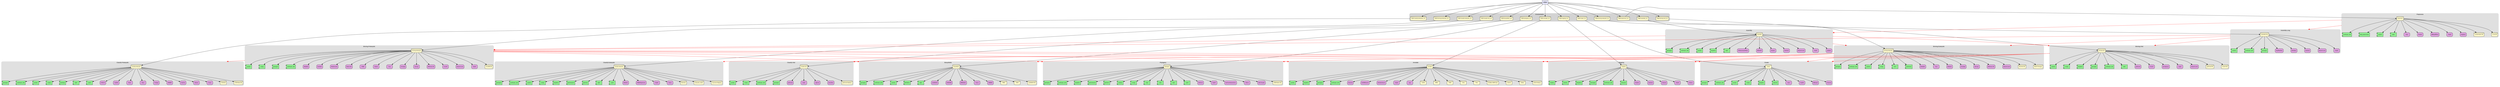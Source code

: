 digraph VEBA_Dependencies {
    // Graph styling
    rankdir=TB;  // Top to bottom direction for hierarchical layout
    splines=true;
    overlap=false;
    nodesep=0.9;
    ranksep=1.5;
    fontname="Arial";
    fontsize=12;
    compound=true;  // Enable connections to and from clusters
    
    // Node styling
    node [fontname="Arial", fontsize=10, style=filled];
    
    // VEBA main node
    node [shape=box, fillcolor="#E6E6FA", style=filled, fontsize=14]
    VEBA [label="VEBA"];
    
    // Environment nodes styling
    node [shape=ellipse, fillcolor="#FFD580", style=filled, fontsize=12] // Orange
    
    // Module nodes styling
    node [shape=box, fillcolor="#A7C7E7", style=filled, fontsize=10] // Blue
    
    // Python libraries styling
    node [shape=component, fillcolor="#90EE90", style=filled, fontsize=9] // Light green
    
    // External tools styling
    node [shape=box, style="rounded,filled", fillcolor="#DDA0DD", fontsize=9] // Purple
    
    // Databases styling
    node [shape=cylinder, fillcolor="#FFFACD", style=filled, fontsize=9] // Yellow
    
    // Define subgraphs for better organization
    
    // VEBA as main node
    VEBA;
    
    // Define environments as clusters connected to VEBA
    subgraph cluster_environments {
        label="Environments";
        style="rounded,filled";
        color=lightgrey;
        
        VEBA_annotate_env [label="VEBA-annotate_env"];
        VEBA_assembly_env [label="VEBA-assembly_env"];
        VEBA_preprocess_env [label="VEBA-preprocess_env"];
        VEBA_binning_prokaryotic_env [label="VEBA-binning-prokaryotic_env"];
        VEBA_binning_eukaryotic_env [label="VEBA-binning-eukaryotic_env"];
        VEBA_binning_viral_env [label="VEBA-binning-viral_env"];
        VEBA_classify_prokaryotic_env [label="VEBA-classify-prokaryotic_env"];
        VEBA_classify_eukaryotic_env [label="VEBA-classify-eukaryotic_env"];
        VEBA_classify_viral_env [label="VEBA-classify-viral_env"];
        VEBA_mapping_env [label="VEBA-mapping_env"];
        VEBA_cluster_env [label="VEBA-cluster_env"];
        VEBA_biosynthetic_env [label="VEBA-biosynthetic_env"];
        VEBA_phylogeny_env [label="VEBA-phylogeny_env"];
    }
    
    // Connect VEBA to all environments
    VEBA -> VEBA_annotate_env;
    VEBA -> VEBA_assembly_env;
    VEBA -> VEBA_preprocess_env;
    VEBA -> VEBA_binning_prokaryotic_env;
    VEBA -> VEBA_binning_eukaryotic_env;
    VEBA -> VEBA_binning_viral_env;
    VEBA -> VEBA_classify_prokaryotic_env;
    VEBA -> VEBA_classify_eukaryotic_env;
    VEBA -> VEBA_classify_viral_env;
    VEBA -> VEBA_mapping_env;
    VEBA -> VEBA_cluster_env;
    VEBA -> VEBA_biosynthetic_env;
    VEBA -> VEBA_phylogeny_env;
    
    // Define modules and connect to environments
    
    // Preprocess module
    subgraph cluster_preprocess {
        label="Preprocess";
        style="filled,rounded";
        color="#E0E0E0";
        node [style=filled];
        
        preprocess [label="preprocess"];
        
        // Python libraries for preprocess
        {
            rank=same;
            node [shape=component, fillcolor="#90EE90"];
            preprocess_soothsayer_utils [label="soothsayer_utils"];
            preprocess_fastq_preprocessor [label="fastq_preprocessor"];
            preprocess_pandas [label="pandas"];
            preprocess_tqdm [label="tqdm"];
        }
        
        // External tools for preprocess
        {
            rank=same;
            node [shape=box, style="rounded,filled", fillcolor="#DDA0DD"];
            preprocess_fastp [label="fastp"];
            preprocess_bowtie2 [label="Bowtie2"];
            preprocess_bbmap [label="BBMap/BBDuk"];
            preprocess_seqkit [label="SeqKit"];
            preprocess_kingfisher [label="Kingfisher"];
        }
        
        // Databases for preprocess
        {
            rank=same;
            node [shape=cylinder, fillcolor="#FFFACD"];
            preprocess_contamination_db [label="Contamination DB"];
            preprocess_kmer_db [label="K-mer DB"];
        }
        
        // Connect module to its dependencies
        preprocess -> {preprocess_soothsayer_utils preprocess_fastq_preprocessor preprocess_pandas preprocess_tqdm};
        preprocess -> {preprocess_fastp preprocess_bowtie2 preprocess_bbmap preprocess_seqkit preprocess_kingfisher};
        preprocess -> {preprocess_contamination_db preprocess_kmer_db};
    }
    
    // Assembly module
    subgraph cluster_assembly {
        label="Assembly";
        style="filled,rounded";
        color="#E0E0E0";
        node [style=filled];
        
        assembly [label="assembly"];
        
        // Python libraries for assembly
        {
            rank=same;
            node [shape=component, fillcolor="#90EE90"];
            assembly_genopype [label="genopype"];
            assembly_soothsayer_utils [label="soothsayer_utils"];
            assembly_pandas [label="pandas"];
            assembly_biopython [label="biopython"];
            assembly_tqdm [label="tqdm"];
        }
        
        // External tools for assembly
        {
            rank=same;
            node [shape=box, style="rounded,filled", fillcolor="#DDA0DD"];
            assembly_spades [label="SPAdes/metaSPAdes"];
            assembly_megahit [label="MEGAHIT"];
            assembly_bowtie2 [label="Bowtie2"];
            assembly_samtools [label="Samtools"];
            assembly_featureCounts [label="featureCounts"];
            assembly_seqkit [label="SeqKit"];
            assembly_gfastats [label="gfastats"];
        }
        
        // Connect module to its dependencies
        assembly -> {assembly_genopype assembly_soothsayer_utils assembly_pandas assembly_biopython assembly_tqdm};
        assembly -> {assembly_spades assembly_megahit assembly_bowtie2 assembly_samtools assembly_featureCounts assembly_seqkit assembly_gfastats};
    }
    
    // Assembly-long module
    subgraph cluster_assembly_long {
        label="Assembly-Long";
        style="filled,rounded";
        color="#E0E0E0";
        node [style=filled];
        
        assembly_long [label="assembly-long"];
        
        // Python libraries for assembly-long
        {
            rank=same;
            node [shape=component, fillcolor="#90EE90"];
            assembly_long_pandas [label="pandas"];
            assembly_long_soothsayer_utils [label="soothsayer_utils"];
            assembly_long_genopype [label="genopype"];
        }
        
        // External tools for assembly-long
        {
            rank=same;
            node [shape=box, style="rounded,filled", fillcolor="#DDA0DD"];
            assembly_long_flye [label="Flye/MetaFlye"];
            assembly_long_minimap2 [label="MiniMap2"];
            assembly_long_samtools [label="Samtools"];
            assembly_long_featureCounts [label="featureCounts"];
            assembly_long_seqkit [label="SeqKit"];
        }
        
        // Connect module to its dependencies
        assembly_long -> {assembly_long_pandas assembly_long_soothsayer_utils assembly_long_genopype};
        assembly_long -> {assembly_long_flye assembly_long_minimap2 assembly_long_samtools assembly_long_featureCounts assembly_long_seqkit};
    }
    
    // Binning-prokaryotic module
    subgraph cluster_binning_prokaryotic {
        label="Binning-Prokaryotic";
        style="filled,rounded";
        color="#E0E0E0";
        node [style=filled];
        
        binning_prokaryotic [label="binning-prokaryotic"];
        
        // Python libraries for binning-prokaryotic
        {
            rank=same;
            node [shape=component, fillcolor="#90EE90"];
            binning_prokaryotic_pandas [label="pandas"];
            binning_prokaryotic_numpy [label="numpy"];
            binning_prokaryotic_genopype [label="genopype"];
            binning_prokaryotic_soothsayer_utils [label="soothsayer_utils"];
        }
        
        // External tools for binning-prokaryotic
        {
            rank=same;
            node [shape=box, style="rounded,filled", fillcolor="#DDA0DD"];
            binning_prokaryotic_metabat2 [label="MetaBat2"];
            binning_prokaryotic_semiBin2 [label="SemiBin2"];
            binning_prokaryotic_metadecoder [label="MetaDecoder"];
            binning_prokaryotic_metacoag [label="MetaCoAG"];
            binning_prokaryotic_vamb [label="VAMB"];
            binning_prokaryotic_binette [label="Binette"];
            binning_prokaryotic_tiara [label="Tiara"];
            binning_prokaryotic_pyrodigal [label="Pyrodigal"];
            binning_prokaryotic_barrnap [label="barrnap"];
            binning_prokaryotic_trnascan [label="tRNAscan-SE"];
            binning_prokaryotic_coverm [label="CoverM"];
            binning_prokaryotic_featureCounts [label="featureCounts"];
            binning_prokaryotic_seqkit [label="SeqKit"];
        }
        
        // Databases for binning-prokaryotic
        {
            rank=same;
            node [shape=cylinder, fillcolor="#FFFACD"];
            binning_prokaryotic_checkm2_db [label="CheckM2 DB"];
        }
        
        // Connect module to its dependencies
        binning_prokaryotic -> {binning_prokaryotic_pandas binning_prokaryotic_numpy binning_prokaryotic_genopype binning_prokaryotic_soothsayer_utils};
        binning_prokaryotic -> {binning_prokaryotic_metabat2 binning_prokaryotic_semiBin2 binning_prokaryotic_metadecoder binning_prokaryotic_metacoag binning_prokaryotic_vamb binning_prokaryotic_binette binning_prokaryotic_tiara binning_prokaryotic_pyrodigal binning_prokaryotic_barrnap binning_prokaryotic_trnascan binning_prokaryotic_coverm binning_prokaryotic_featureCounts binning_prokaryotic_seqkit};
        binning_prokaryotic -> {binning_prokaryotic_checkm2_db};
    }
    
    // Binning-eukaryotic module
    subgraph cluster_binning_eukaryotic {
        label="Binning-Eukaryotic";
        style="filled,rounded";
        color="#E0E0E0";
        node [style=filled];
        
        binning_eukaryotic [label="binning-eukaryotic"];
        
        // Python libraries for binning-eukaryotic
        {
            rank=same;
            node [shape=component, fillcolor="#90EE90"];
            binning_eukaryotic_genopype [label="genopype"];
            binning_eukaryotic_soothsayer_utils [label="soothsayer_utils"];
            binning_eukaryotic_pandas [label="pandas"];
            binning_eukaryotic_numpy [label="numpy"];
            binning_eukaryotic_torch [label="torch"];
            binning_eukaryotic_sklearn [label="scikit-learn"];
        }
        
        // External tools for binning-eukaryotic
        {
            rank=same;
            node [shape=box, style="rounded,filled", fillcolor="#DDA0DD"];
            binning_eukaryotic_metabat2 [label="MetaBat2"];
            binning_eukaryotic_tiara [label="Tiara"];
            binning_eukaryotic_metaeuk [label="MetaEuk"];
            binning_eukaryotic_pyrodigal [label="Pyrodigal"];
            binning_eukaryotic_barrnap [label="Barrnap"];
            binning_eukaryotic_trnascan [label="tRNAscan-SE"];
            binning_eukaryotic_featureCounts [label="featureCounts"];
        }
        
        // Databases for binning-eukaryotic
        {
            rank=same;
            node [shape=cylinder, fillcolor="#FFFACD"];
            binning_eukaryotic_microeuk_db [label="MicroEuk DB"];
            binning_eukaryotic_busco_db [label="BUSCO lineages"];
        }
        
        // Connect module to its dependencies
        binning_eukaryotic -> {binning_eukaryotic_genopype binning_eukaryotic_soothsayer_utils binning_eukaryotic_pandas binning_eukaryotic_numpy binning_eukaryotic_torch binning_eukaryotic_sklearn};
        binning_eukaryotic -> {binning_eukaryotic_metabat2 binning_eukaryotic_tiara binning_eukaryotic_metaeuk binning_eukaryotic_pyrodigal binning_eukaryotic_barrnap binning_eukaryotic_trnascan binning_eukaryotic_featureCounts};
        binning_eukaryotic -> {binning_eukaryotic_microeuk_db binning_eukaryotic_busco_db};
    }
    
    // Binning-viral module
    subgraph cluster_binning_viral {
        label="Binning-Viral";
        style="filled,rounded";
        color="#E0E0E0";
        node [style=filled];
        
        binning_viral [label="binning-viral"];
        
        // Python libraries for binning-viral
        {
            rank=same;
            node [shape=component, fillcolor="#90EE90"];
            binning_viral_pandas [label="pandas"];
            binning_viral_numpy [label="numpy"];
            binning_viral_biopython [label="biopython"];
            binning_viral_genopype [label="genopype"];
            binning_viral_soothsayer_utils [label="soothsayer_utils"];
            binning_viral_tqdm [label="tqdm"];
        }
        
        // External tools for binning-viral
        {
            rank=same;
            node [shape=box, style="rounded,filled", fillcolor="#DDA0DD"];
            binning_viral_genomad [label="geNomad"];
            binning_viral_checkv [label="CheckV"];
            binning_viral_pyrodigal_gv [label="pyrodigal-gv"];
            binning_viral_seqkit [label="seqkit"];
            binning_viral_featureCounts [label="featureCounts"];
        }
        
        // Databases for binning-viral
        {
            rank=same;
            node [shape=cylinder, fillcolor="#FFFACD"];
            binning_viral_genomad_db [label="geNomad DB"];
            binning_viral_checkv_db [label="CheckV DB"];
        }
        
        // Connect module to its dependencies
        binning_viral -> {binning_viral_pandas binning_viral_numpy binning_viral_biopython binning_viral_genopype binning_viral_soothsayer_utils binning_viral_tqdm};
        binning_viral -> {binning_viral_genomad binning_viral_checkv binning_viral_pyrodigal_gv binning_viral_seqkit binning_viral_featureCounts};
        binning_viral -> {binning_viral_genomad_db binning_viral_checkv_db};
    }
    
    // Annotate module
    subgraph cluster_annotate {
        label="Annotate";
        style="filled,rounded";
        color="#E0E0E0";
        node [style=filled];
        
        annotate [label="annotate"];
        
        // Python libraries for annotate
        {
            rank=same;
            node [shape=component, fillcolor="#90EE90"];
            annotate_pandas [label="pandas"];
            annotate_biopython [label="biopython"];
            annotate_genopype [label="genopype"];
            annotate_soothsayer_utils [label="soothsayer_utils"];
        }
        
        // External tools for annotate
        {
            rank=same;
            node [shape=box, style="rounded,filled", fillcolor="#DDA0DD"];
            annotate_diamond [label="Diamond"];
            annotate_hmmer [label="PyHMMSearch"];
            annotate_kofamsearch [label="PyKofamSearch"];
            annotate_seqkit [label="Seqkit"];
            annotate_pigz [label="pigz"];
        }
        
        // Databases for annotate
        {
            rank=same;
            node [shape=cylinder, fillcolor="#FFFACD"];
            annotate_uniref [label="UniRef"];
            annotate_mibig [label="MIBiG"];
            annotate_vfdb [label="VFDB"];
            annotate_cazy [label="CAZy"];
            annotate_pfam [label="Pfam"];
            annotate_ncbifam [label="NCBIfam-AMRFinder"];
            annotate_antifam [label="AntiFam"];
            annotate_kofam [label="KOfam"];
            annotate_kegg [label="KEGG Pathway"];
        }
        
        // Connect module to its dependencies
        annotate -> {annotate_pandas annotate_biopython annotate_genopype annotate_soothsayer_utils};
        annotate -> {annotate_diamond annotate_hmmer annotate_kofamsearch annotate_seqkit annotate_pigz};
        annotate -> {annotate_uniref annotate_mibig annotate_vfdb annotate_cazy annotate_pfam annotate_ncbifam annotate_antifam annotate_kofam annotate_kegg};
    }
    
    // Classify-prokaryotic module
    subgraph cluster_classify_prokaryotic {
        label="Classify-Prokaryotic";
        style="filled,rounded";
        color="#E0E0E0";
        node [style=filled];
        
        classify_prokaryotic [label="classify-prokaryotic"];
        
        // Python libraries for classify-prokaryotic
        {
            rank=same;
            node [shape=component, fillcolor="#90EE90"];
            classify_prokaryotic_genopype [label="genopype"];
            classify_prokaryotic_soothsayer_utils [label="soothsayer_utils"];
            classify_prokaryotic_pandas [label="pandas"];
            classify_prokaryotic_numpy [label="numpy"];
            classify_prokaryotic_dendropy [label="dendropy"];
            classify_prokaryotic_tqdm [label="tqdm"];
            classify_prokaryotic_psutil [label="psutil"];
        }
        
        // External tools for classify-prokaryotic
        {
            rank=same;
            node [shape=box, style="rounded,filled", fillcolor="#DDA0DD"];
            classify_prokaryotic_gtdbtk [label="GTDB-Tk"];
            classify_prokaryotic_fastani [label="FastANI"];
            classify_prokaryotic_mash [label="Mash"];
            classify_prokaryotic_skani [label="Skani"];
            classify_prokaryotic_prodigal [label="Prodigal"];
            classify_prokaryotic_hmmer [label="HMMER"];
            classify_prokaryotic_fasttree [label="FastTree"];
            classify_prokaryotic_pplacer [label="Pplacer"];
            classify_prokaryotic_krona [label="Krona"];
        }
        
        // Databases for classify-prokaryotic
        {
            rank=same;
            node [shape=cylinder, fillcolor="#FFFACD"];
            classify_prokaryotic_gtdb [label="GTDB DB"];
            classify_prokaryotic_gtdb_mash [label="GTDB Mash DB"];
        }
        
        // Connect module to its dependencies
        classify_prokaryotic -> {classify_prokaryotic_genopype classify_prokaryotic_soothsayer_utils classify_prokaryotic_pandas classify_prokaryotic_numpy classify_prokaryotic_dendropy classify_prokaryotic_tqdm classify_prokaryotic_psutil};
        classify_prokaryotic -> {classify_prokaryotic_gtdbtk classify_prokaryotic_fastani classify_prokaryotic_mash classify_prokaryotic_skani classify_prokaryotic_prodigal classify_prokaryotic_hmmer classify_prokaryotic_fasttree classify_prokaryotic_pplacer classify_prokaryotic_krona};
        classify_prokaryotic -> {classify_prokaryotic_gtdb classify_prokaryotic_gtdb_mash};
    }
    
    // Classify-eukaryotic module
    subgraph cluster_classify_eukaryotic {
        label="Classify-Eukaryotic";
        style="filled,rounded";
        color="#E0E0E0";
        node [style=filled];
        
        classify_eukaryotic [label="classify-eukaryotic"];
        
        // Python libraries for classify-eukaryotic
        {
            rank=same;
            node [shape=component, fillcolor="#90EE90"];
            classify_eukaryotic_genopype [label="genopype"];
            classify_eukaryotic_soothsayer_utils [label="soothsayer_utils"];
            classify_eukaryotic_pandas [label="pandas"];
            classify_eukaryotic_numpy [label="numpy"];
            classify_eukaryotic_biopython [label="biopython"];
            classify_eukaryotic_pyhmmsearch [label="pyhmmsearch"];
            classify_eukaryotic_pyhmmer [label="pyhmmer"];
            classify_eukaryotic_tqdm [label="tqdm"];
            classify_eukaryotic_psutil [label="psutil"];
        }
        
        // External tools for classify-eukaryotic
        {
            rank=same;
            node [shape=box, style="rounded,filled", fillcolor="#DDA0DD"];
            classify_eukaryotic_metaeuk [label="MetaEuk"];
            classify_eukaryotic_hmmer [label="HMMER/pyhmmer"];
            classify_eukaryotic_seqkit [label="SeqKit"];
            classify_eukaryotic_krona [label="Krona"];
        }
        
        // Databases for classify-eukaryotic
        {
            rank=same;
            node [shape=cylinder, fillcolor="#FFFACD"];
            classify_eukaryotic_microeuk_db [label="MicroEuk"];
            classify_eukaryotic_eukaryota_odb10 [label="Eukaryota_odb10"];
            classify_eukaryotic_tax_mapping [label="Taxonomic Mapping"];
        }
        
        // Connect module to its dependencies
        classify_eukaryotic -> {classify_eukaryotic_genopype classify_eukaryotic_soothsayer_utils classify_eukaryotic_pandas classify_eukaryotic_numpy classify_eukaryotic_biopython classify_eukaryotic_pyhmmsearch classify_eukaryotic_pyhmmer classify_eukaryotic_tqdm classify_eukaryotic_psutil};
        classify_eukaryotic -> {classify_eukaryotic_metaeuk classify_eukaryotic_hmmer classify_eukaryotic_seqkit classify_eukaryotic_krona};
        classify_eukaryotic -> {classify_eukaryotic_microeuk_db classify_eukaryotic_eukaryota_odb10 classify_eukaryotic_tax_mapping};
    }
    
    // Classify-viral module
    subgraph cluster_classify_viral {
        label="Classify-Viral";
        style="filled,rounded";
        color="#E0E0E0";
        node [style=filled];
        
        classify_viral [label="classify-viral"];
        
        // Python libraries for classify-viral
        {
            rank=same;
            node [shape=component, fillcolor="#90EE90"];
            classify_viral_pandas [label="pandas"];
            classify_viral_numpy [label="numpy"];
            classify_viral_soothsayer_utils [label="soothsayer_utils"];
            classify_viral_genopype [label="genopype"];
        }
        
        // External tools for classify-viral
        {
            rank=same;
            node [shape=box, style="rounded,filled", fillcolor="#DDA0DD"];
            classify_viral_genomad [label="geNomad"];
            classify_viral_seqkit [label="seqkit"];
            classify_viral_xgboost [label="xgboost"];
            classify_viral_tensorflow [label="tensorflow"];
        }
        
        // Databases for classify-viral
        {
            rank=same;
            node [shape=cylinder, fillcolor="#FFFACD"];
            classify_viral_genomad_db [label="geNomad database"];
        }
        
        // Connect module to its dependencies
        classify_viral -> {classify_viral_pandas classify_viral_numpy classify_viral_soothsayer_utils classify_viral_genopype};
        classify_viral -> {classify_viral_genomad classify_viral_seqkit classify_viral_xgboost classify_viral_tensorflow};
        classify_viral -> {classify_viral_genomad_db};
    }
    
    // Mapping module
    subgraph cluster_mapping {
        label="Mapping";
        style="filled,rounded";
        color="#E0E0E0";
        node [style=filled];
        
        mapping [label="mapping"];
        
        // Python libraries for mapping
        {
            rank=same;
            node [shape=component, fillcolor="#90EE90"];
            mapping_pandas [label="Pandas"];
            mapping_numpy [label="NumPy"];
            mapping_biopython [label="Biopython"];
            mapping_genopype [label="Genopype"];
            mapping_soothsayer_utils [label="Soothsayer_utils"];
            mapping_requests [label="Requests"];
        }
        
        // External tools for mapping
        {
            rank=same;
            node [shape=box, style="rounded,filled", fillcolor="#DDA0DD"];
            mapping_bowtie2 [label="Bowtie2"];
            mapping_samtools [label="Samtools"];
            mapping_subread [label="Subread"];
            mapping_seqkit [label="SeqKit"];
            mapping_salmon [label="Salmon"];
        }
        
        // Connect module to its dependencies
        mapping -> {mapping_pandas mapping_numpy mapping_biopython mapping_genopype mapping_soothsayer_utils mapping_requests};
        mapping -> {mapping_bowtie2 mapping_samtools mapping_subread mapping_seqkit mapping_salmon};
    }
    
    // Cluster module
    subgraph cluster_cluster {
        label="Cluster";
        style="filled,rounded";
        color="#E0E0E0";
        node [style=filled];
        
        cluster [label="cluster"];
        
        // Python libraries for cluster
        {
            rank=same;
            node [shape=component, fillcolor="#90EE90"];
            cluster_genopype [label="genopype"];
            cluster_soothsayer_utils [label="soothsayer_utils"];
            cluster_pandas [label="pandas"];
            cluster_numpy [label="numpy"];
            cluster_biopython [label="biopython"];
            cluster_networkx [label="networkx"];
        }
        
        // External tools for cluster
        {
            rank=same;
            node [shape=box, style="rounded,filled", fillcolor="#DDA0DD"];
            cluster_skani [label="skani"];
            cluster_fastani [label="FastANI"];
            cluster_mmseqs2 [label="MMseqs2"];
            cluster_diamond [label="Diamond"];
        }
        
        // Connect module to its dependencies
        cluster -> {cluster_genopype cluster_soothsayer_utils cluster_pandas cluster_numpy cluster_biopython cluster_networkx};
        cluster -> {cluster_skani cluster_fastani cluster_mmseqs2 cluster_diamond};
    }
    
    // Biosynthetic module
    subgraph cluster_biosynthetic {
        label="Biosynthetic";
        style="filled,rounded";
        color="#E0E0E0";
        node [style=filled];
        
        biosynthetic [label="biosynthetic"];
        
        // Python libraries for biosynthetic
        {
            rank=same;
            node [shape=component, fillcolor="#90EE90"];
            biosynthetic_genopype [label="genopype"];
            biosynthetic_soothsayer_utils [label="soothsayer_utils"];
            biosynthetic_pandas [label="pandas"];
            biosynthetic_biopython [label="BioPython"];
            biosynthetic_tqdm [label="tqdm"];
        }
        
        // External tools for biosynthetic
        {
            rank=same;
            node [shape=box, style="rounded,filled", fillcolor="#DDA0DD"];
            biosynthetic_antismash [label="antiSMASH"];
            biosynthetic_diamond [label="DIAMOND"];
            biosynthetic_mmseqs2 [label="MMSEQS2"];
            biosynthetic_krona [label="Krona"];
            biosynthetic_hmmer [label="HMMER"];
        }
        
        // Databases for biosynthetic
        {
            rank=same;
            node [shape=cylinder, fillcolor="#FFFACD"];
            biosynthetic_mibig [label="MIBiG"];
            biosynthetic_vfdb [label="VFDB"];
            biosynthetic_antismash_db [label="antiSMASH DB"];
        }
        
        // Connect module to its dependencies
        biosynthetic -> {biosynthetic_genopype biosynthetic_soothsayer_utils biosynthetic_pandas biosynthetic_biopython biosynthetic_tqdm};
        biosynthetic -> {biosynthetic_antismash biosynthetic_diamond biosynthetic_mmseqs2 biosynthetic_krona biosynthetic_hmmer};
        biosynthetic -> {biosynthetic_mibig biosynthetic_vfdb biosynthetic_antismash_db};
    }
    
    // Phylogeny module
    subgraph cluster_phylogeny {
        label="Phylogeny";
        style="filled,rounded";
        color="#E0E0E0";
        node [style=filled];
        
        phylogeny [label="phylogeny"];
        
        // Python libraries for phylogeny
        {
            rank=same;
            node [shape=component, fillcolor="#90EE90"];
            phylogeny_genopype [label="genopype"];
            phylogeny_soothsayer_utils [label="soothsayer_utils"];
            phylogeny_biopython [label="biopython"];
            phylogeny_pyhmmsearch [label="pyhmmsearch"];
            phylogeny_pyhmmer [label="pyhmmer"];
            phylogeny_pandas [label="pandas"];
            phylogeny_numpy [label="numpy"];
            phylogeny_scipy [label="scipy"];
            phylogeny_ete3 [label="ete3"];
            phylogeny_tqdm [label="tqdm"];
            phylogeny_psutil [label="psutil"];
        }
        
        // External tools for phylogeny
        {
            rank=same;
            node [shape=box, style="rounded,filled", fillcolor="#DDA0DD"];
            phylogeny_muscle [label="MUSCLE"];
            phylogeny_clipkit [label="ClipKIT"];
            phylogeny_fasttree [label="FastTree/VeryFastTree"];
            phylogeny_iqtree [label="IQTree"];
            phylogeny_parallel [label="GNU Parallel"];
        }
        
        // Databases for phylogeny
        {
            rank=same;
            node [shape=cylinder, fillcolor="#FFFACD"];
            phylogeny_hmm_markers [label="HMM Marker DB"];
        }
        
        // Connect module to its dependencies
        phylogeny -> {phylogeny_genopype phylogeny_soothsayer_utils phylogeny_biopython phylogeny_pyhmmsearch phylogeny_pyhmmer phylogeny_pandas phylogeny_numpy phylogeny_scipy phylogeny_ete3 phylogeny_tqdm phylogeny_psutil};
        phylogeny -> {phylogeny_muscle phylogeny_clipkit phylogeny_fasttree phylogeny_iqtree phylogeny_parallel};
        phylogeny -> {phylogeny_hmm_markers};
    }
    
    // Connect environments to their respective modules
    VEBA_preprocess_env -> preprocess;
    VEBA_assembly_env -> assembly;
    VEBA_assembly_env -> assembly_long;
    VEBA_binning_prokaryotic_env -> binning_prokaryotic;
    VEBA_binning_eukaryotic_env -> binning_eukaryotic;
    VEBA_binning_viral_env -> binning_viral;
    VEBA_annotate_env -> annotate;
    VEBA_classify_prokaryotic_env -> classify_prokaryotic;
    VEBA_classify_eukaryotic_env -> classify_eukaryotic;
    VEBA_classify_viral_env -> classify_viral;
    VEBA_mapping_env -> mapping;
    VEBA_cluster_env -> cluster;
    VEBA_biosynthetic_env -> biosynthetic;
    VEBA_phylogeny_env -> phylogeny;
    
    // Module workflow connections
    edge [color=red, penwidth=2, style=dashed];
    preprocess -> assembly [ltail=cluster_preprocess, lhead=cluster_assembly];
    preprocess -> assembly_long [ltail=cluster_preprocess, lhead=cluster_assembly_long];
    assembly -> binning_prokaryotic [ltail=cluster_assembly, lhead=cluster_binning_prokaryotic];
    assembly -> binning_eukaryotic [ltail=cluster_assembly, lhead=cluster_binning_eukaryotic];
    assembly -> binning_viral [ltail=cluster_assembly, lhead=cluster_binning_viral];
    assembly_long -> binning_prokaryotic [ltail=cluster_assembly_long, lhead=cluster_binning_prokaryotic];
    assembly_long -> binning_eukaryotic [ltail=cluster_assembly_long, lhead=cluster_binning_eukaryotic];
    assembly_long -> binning_viral [ltail=cluster_assembly_long, lhead=cluster_binning_viral];
    binning_prokaryotic -> classify_prokaryotic [ltail=cluster_binning_prokaryotic, lhead=cluster_classify_prokaryotic];
    binning_eukaryotic -> classify_eukaryotic [ltail=cluster_binning_eukaryotic, lhead=cluster_classify_eukaryotic];
    binning_viral -> classify_viral [ltail=cluster_binning_viral, lhead=cluster_classify_viral];
    binning_prokaryotic -> annotate [ltail=cluster_binning_prokaryotic, lhead=cluster_annotate];
    binning_eukaryotic -> annotate [ltail=cluster_binning_eukaryotic, lhead=cluster_annotate];
    binning_viral -> annotate [ltail=cluster_binning_viral, lhead=cluster_annotate];
    binning_prokaryotic -> mapping [ltail=cluster_binning_prokaryotic, lhead=cluster_mapping];
    binning_eukaryotic -> mapping [ltail=cluster_binning_eukaryotic, lhead=cluster_mapping];
    binning_viral -> mapping [ltail=cluster_binning_viral, lhead=cluster_mapping];
    binning_prokaryotic -> cluster [ltail=cluster_binning_prokaryotic, lhead=cluster_cluster];
    binning_eukaryotic -> cluster [ltail=cluster_binning_eukaryotic, lhead=cluster_cluster];
    binning_viral -> cluster [ltail=cluster_binning_viral, lhead=cluster_cluster];
    binning_prokaryotic -> biosynthetic [ltail=cluster_binning_prokaryotic, lhead=cluster_biosynthetic];
    binning_eukaryotic -> biosynthetic [ltail=cluster_binning_eukaryotic, lhead=cluster_biosynthetic];
    binning_prokaryotic -> phylogeny [ltail=cluster_binning_prokaryotic, lhead=cluster_phylogeny];
    binning_eukaryotic -> phylogeny [ltail=cluster_binning_eukaryotic, lhead=cluster_phylogeny];
}